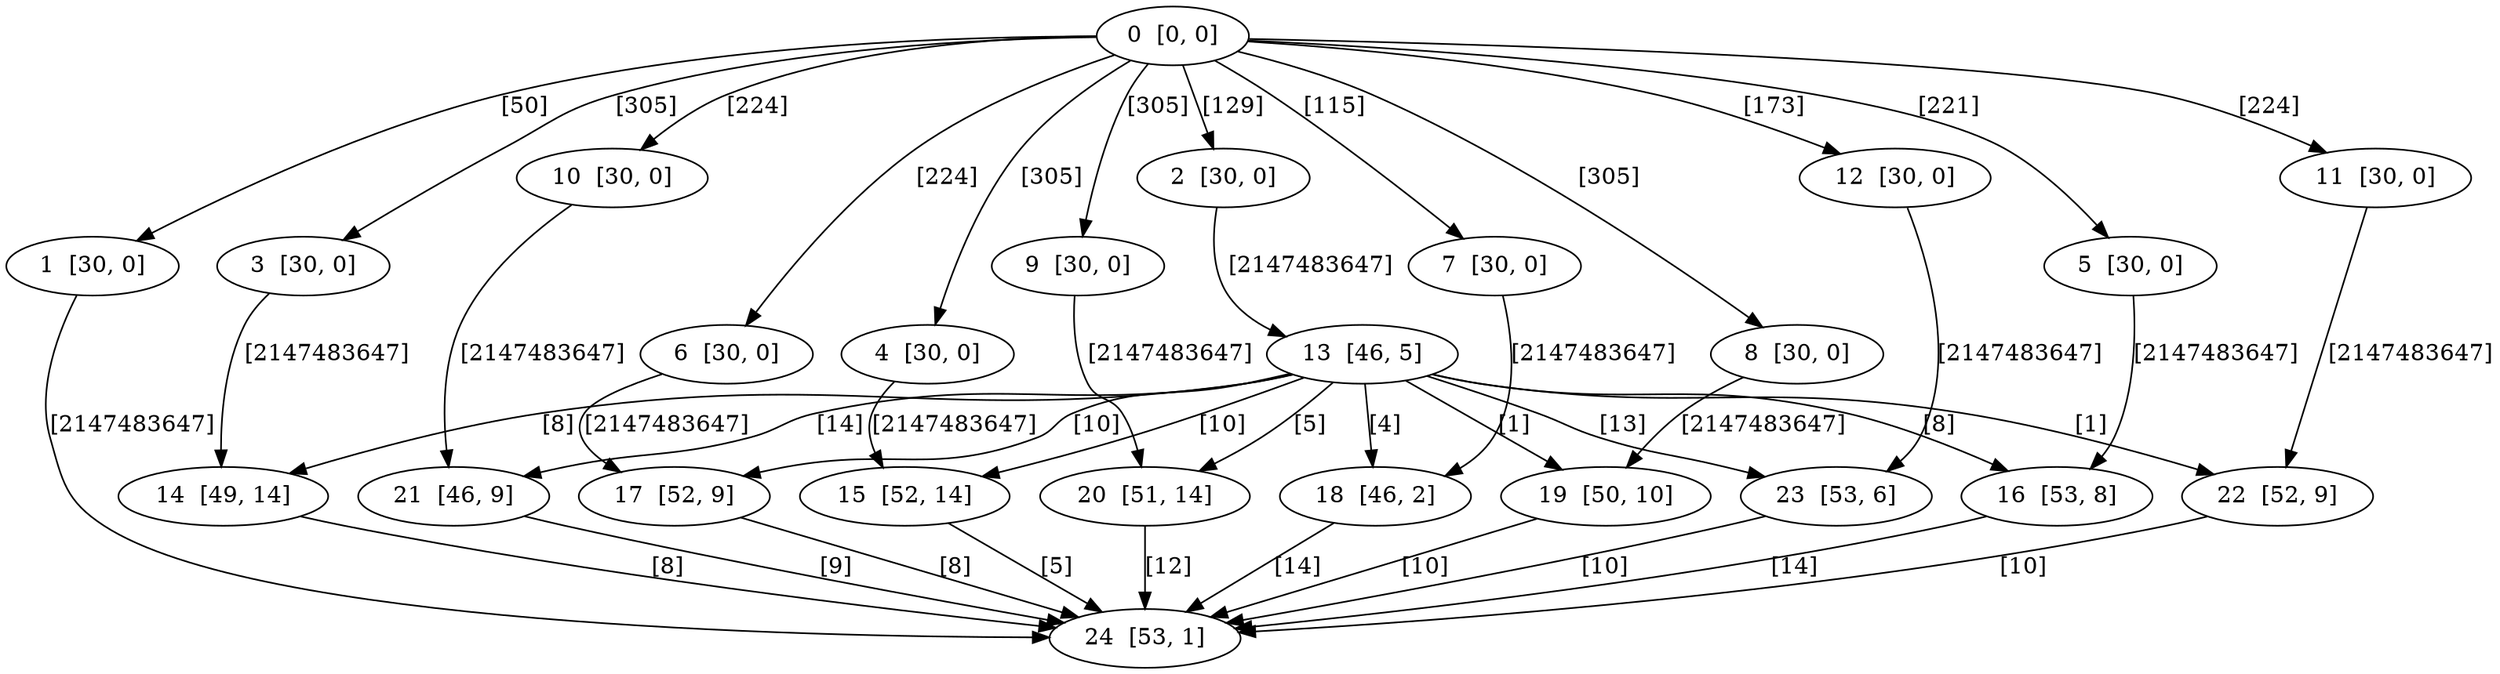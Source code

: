 digraph DAG {
    0  [label="0  [0, 0]"]
    1  [label="1  [30, 0]"]
    2  [label="2  [30, 0]"]
    3  [label="3  [30, 0]"]
    4  [label="4  [30, 0]"]
    5  [label="5  [30, 0]"]
    6  [label="6  [30, 0]"]
    7  [label="7  [30, 0]"]
    8  [label="8  [30, 0]"]
    9  [label="9  [30, 0]"]
    10  [label="10  [30, 0]"]
    11  [label="11  [30, 0]"]
    12  [label="12  [30, 0]"]
    13  [label="13  [46, 5]"]
    14  [label="14  [49, 14]"]
    15  [label="15  [52, 14]"]
    16  [label="16  [53, 8]"]
    17  [label="17  [52, 9]"]
    18  [label="18  [46, 2]"]
    19  [label="19  [50, 10]"]
    20  [label="20  [51, 14]"]
    21  [label="21  [46, 9]"]
    22  [label="22  [52, 9]"]
    23  [label="23  [53, 6]"]
    24  [label="24  [53, 1]"]

    0 -> 1    [ label = "[50]" ]
    0 -> 2    [ label = "[129]" ]
    0 -> 3    [ label = "[305]" ]
    0 -> 4    [ label = "[305]" ]
    0 -> 5    [ label = "[221]" ]
    0 -> 6    [ label = "[224]" ]
    0 -> 7    [ label = "[115]" ]
    0 -> 8    [ label = "[305]" ]
    0 -> 9    [ label = "[305]" ]
    0 -> 10    [ label = "[224]" ]
    0 -> 11    [ label = "[224]" ]
    0 -> 12    [ label = "[173]" ]
    1 -> 24    [ label = "[2147483647]" ]
    2 -> 13    [ label = "[2147483647]" ]
    3 -> 14    [ label = "[2147483647]" ]
    4 -> 15    [ label = "[2147483647]" ]
    5 -> 16    [ label = "[2147483647]" ]
    6 -> 17    [ label = "[2147483647]" ]
    7 -> 18    [ label = "[2147483647]" ]
    8 -> 19    [ label = "[2147483647]" ]
    9 -> 20    [ label = "[2147483647]" ]
    10 -> 21    [ label = "[2147483647]" ]
    11 -> 22    [ label = "[2147483647]" ]
    12 -> 23    [ label = "[2147483647]" ]
    13 -> 14    [ label = "[8]" ]
    13 -> 15    [ label = "[10]" ]
    13 -> 16    [ label = "[8]" ]
    13 -> 17    [ label = "[10]" ]
    13 -> 18    [ label = "[4]" ]
    13 -> 19    [ label = "[1]" ]
    13 -> 20    [ label = "[5]" ]
    13 -> 21    [ label = "[14]" ]
    13 -> 22    [ label = "[1]" ]
    13 -> 23    [ label = "[13]" ]
    14 -> 24    [ label = "[8]" ]
    15 -> 24    [ label = "[5]" ]
    16 -> 24    [ label = "[14]" ]
    17 -> 24    [ label = "[8]" ]
    18 -> 24    [ label = "[14]" ]
    19 -> 24    [ label = "[10]" ]
    20 -> 24    [ label = "[12]" ]
    21 -> 24    [ label = "[9]" ]
    22 -> 24    [ label = "[10]" ]
    23 -> 24    [ label = "[10]" ]
}
